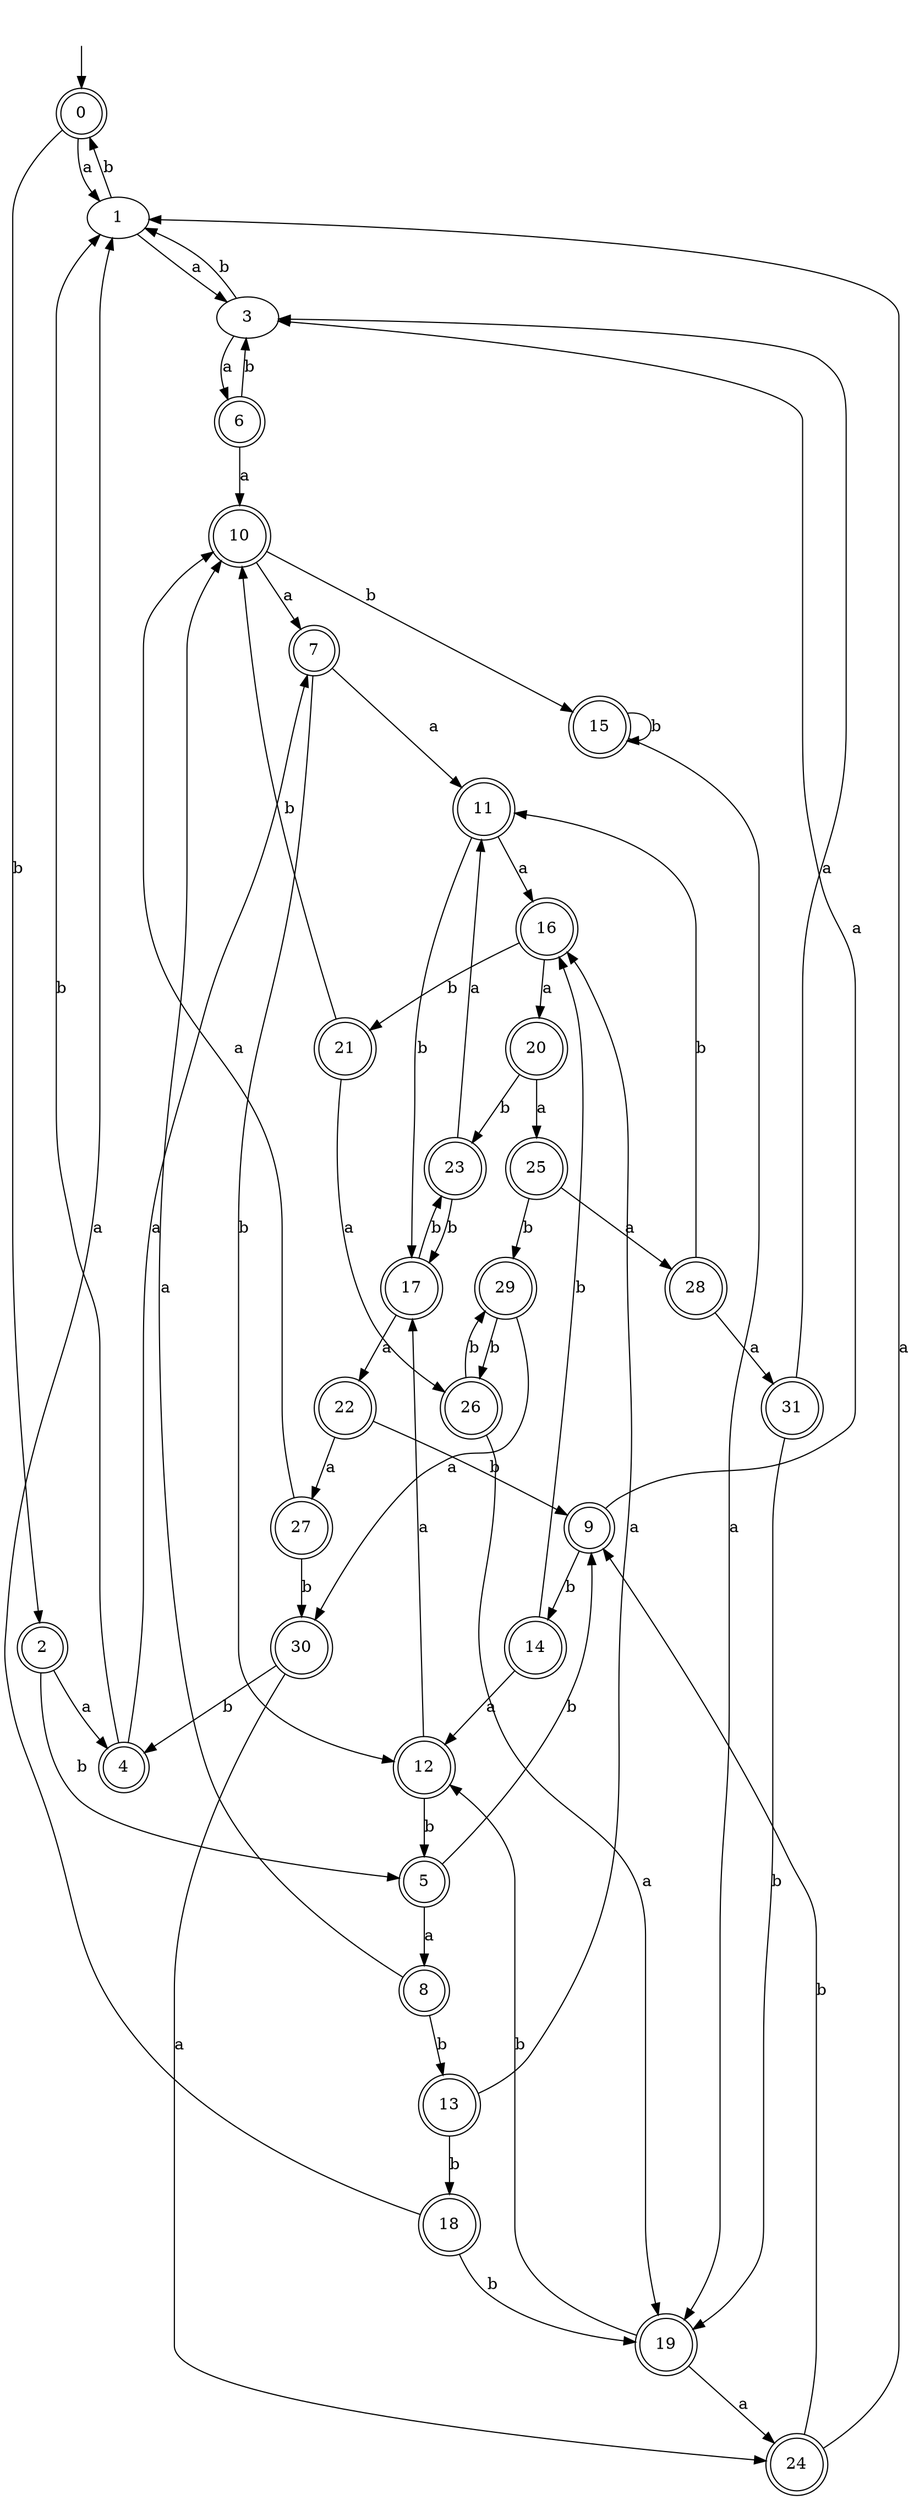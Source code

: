 digraph RandomDFA {
  __start0 [label="", shape=none];
  __start0 -> 0 [label=""];
  0 [shape=circle] [shape=doublecircle]
  0 -> 1 [label="a"]
  0 -> 2 [label="b"]
  1
  1 -> 3 [label="a"]
  1 -> 0 [label="b"]
  2 [shape=doublecircle]
  2 -> 4 [label="a"]
  2 -> 5 [label="b"]
  3
  3 -> 6 [label="a"]
  3 -> 1 [label="b"]
  4 [shape=doublecircle]
  4 -> 7 [label="a"]
  4 -> 1 [label="b"]
  5 [shape=doublecircle]
  5 -> 8 [label="a"]
  5 -> 9 [label="b"]
  6 [shape=doublecircle]
  6 -> 10 [label="a"]
  6 -> 3 [label="b"]
  7 [shape=doublecircle]
  7 -> 11 [label="a"]
  7 -> 12 [label="b"]
  8 [shape=doublecircle]
  8 -> 10 [label="a"]
  8 -> 13 [label="b"]
  9 [shape=doublecircle]
  9 -> 3 [label="a"]
  9 -> 14 [label="b"]
  10 [shape=doublecircle]
  10 -> 7 [label="a"]
  10 -> 15 [label="b"]
  11 [shape=doublecircle]
  11 -> 16 [label="a"]
  11 -> 17 [label="b"]
  12 [shape=doublecircle]
  12 -> 17 [label="a"]
  12 -> 5 [label="b"]
  13 [shape=doublecircle]
  13 -> 16 [label="a"]
  13 -> 18 [label="b"]
  14 [shape=doublecircle]
  14 -> 12 [label="a"]
  14 -> 16 [label="b"]
  15 [shape=doublecircle]
  15 -> 19 [label="a"]
  15 -> 15 [label="b"]
  16 [shape=doublecircle]
  16 -> 20 [label="a"]
  16 -> 21 [label="b"]
  17 [shape=doublecircle]
  17 -> 22 [label="a"]
  17 -> 23 [label="b"]
  18 [shape=doublecircle]
  18 -> 1 [label="a"]
  18 -> 19 [label="b"]
  19 [shape=doublecircle]
  19 -> 24 [label="a"]
  19 -> 12 [label="b"]
  20 [shape=doublecircle]
  20 -> 25 [label="a"]
  20 -> 23 [label="b"]
  21 [shape=doublecircle]
  21 -> 26 [label="a"]
  21 -> 10 [label="b"]
  22 [shape=doublecircle]
  22 -> 27 [label="a"]
  22 -> 9 [label="b"]
  23 [shape=doublecircle]
  23 -> 11 [label="a"]
  23 -> 17 [label="b"]
  24 [shape=doublecircle]
  24 -> 1 [label="a"]
  24 -> 9 [label="b"]
  25 [shape=doublecircle]
  25 -> 28 [label="a"]
  25 -> 29 [label="b"]
  26 [shape=doublecircle]
  26 -> 19 [label="a"]
  26 -> 29 [label="b"]
  27 [shape=doublecircle]
  27 -> 10 [label="a"]
  27 -> 30 [label="b"]
  28 [shape=doublecircle]
  28 -> 31 [label="a"]
  28 -> 11 [label="b"]
  29 [shape=doublecircle]
  29 -> 30 [label="a"]
  29 -> 26 [label="b"]
  30 [shape=doublecircle]
  30 -> 24 [label="a"]
  30 -> 4 [label="b"]
  31 [shape=doublecircle]
  31 -> 3 [label="a"]
  31 -> 19 [label="b"]
}
